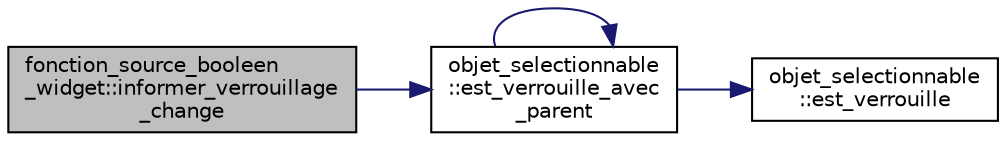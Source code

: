 digraph "fonction_source_booleen_widget::informer_verrouillage_change"
{
  edge [fontname="Helvetica",fontsize="10",labelfontname="Helvetica",labelfontsize="10"];
  node [fontname="Helvetica",fontsize="10",shape=record];
  rankdir="LR";
  Node9 [label="fonction_source_booleen\l_widget::informer_verrouillage\l_change",height=0.2,width=0.4,color="black", fillcolor="grey75", style="filled", fontcolor="black"];
  Node9 -> Node10 [color="midnightblue",fontsize="10",style="solid",fontname="Helvetica"];
  Node10 [label="objet_selectionnable\l::est_verrouille_avec\l_parent",height=0.2,width=0.4,color="black", fillcolor="white", style="filled",URL="$classobjet__selectionnable.html#a001c4584a6430689f478544ec560fb7e",tooltip="Indique si l&#39;objet est verrouillé en considérant également ses parents. "];
  Node10 -> Node11 [color="midnightblue",fontsize="10",style="solid",fontname="Helvetica"];
  Node11 [label="objet_selectionnable\l::est_verrouille",height=0.2,width=0.4,color="black", fillcolor="white", style="filled",URL="$classobjet__selectionnable.html#ae9c29950b9e5b582338ac659ecc3e3d6",tooltip="Indique si l&#39;objet est vérrouillé, i.e. non éditable. "];
  Node10 -> Node10 [color="midnightblue",fontsize="10",style="solid",fontname="Helvetica"];
}
